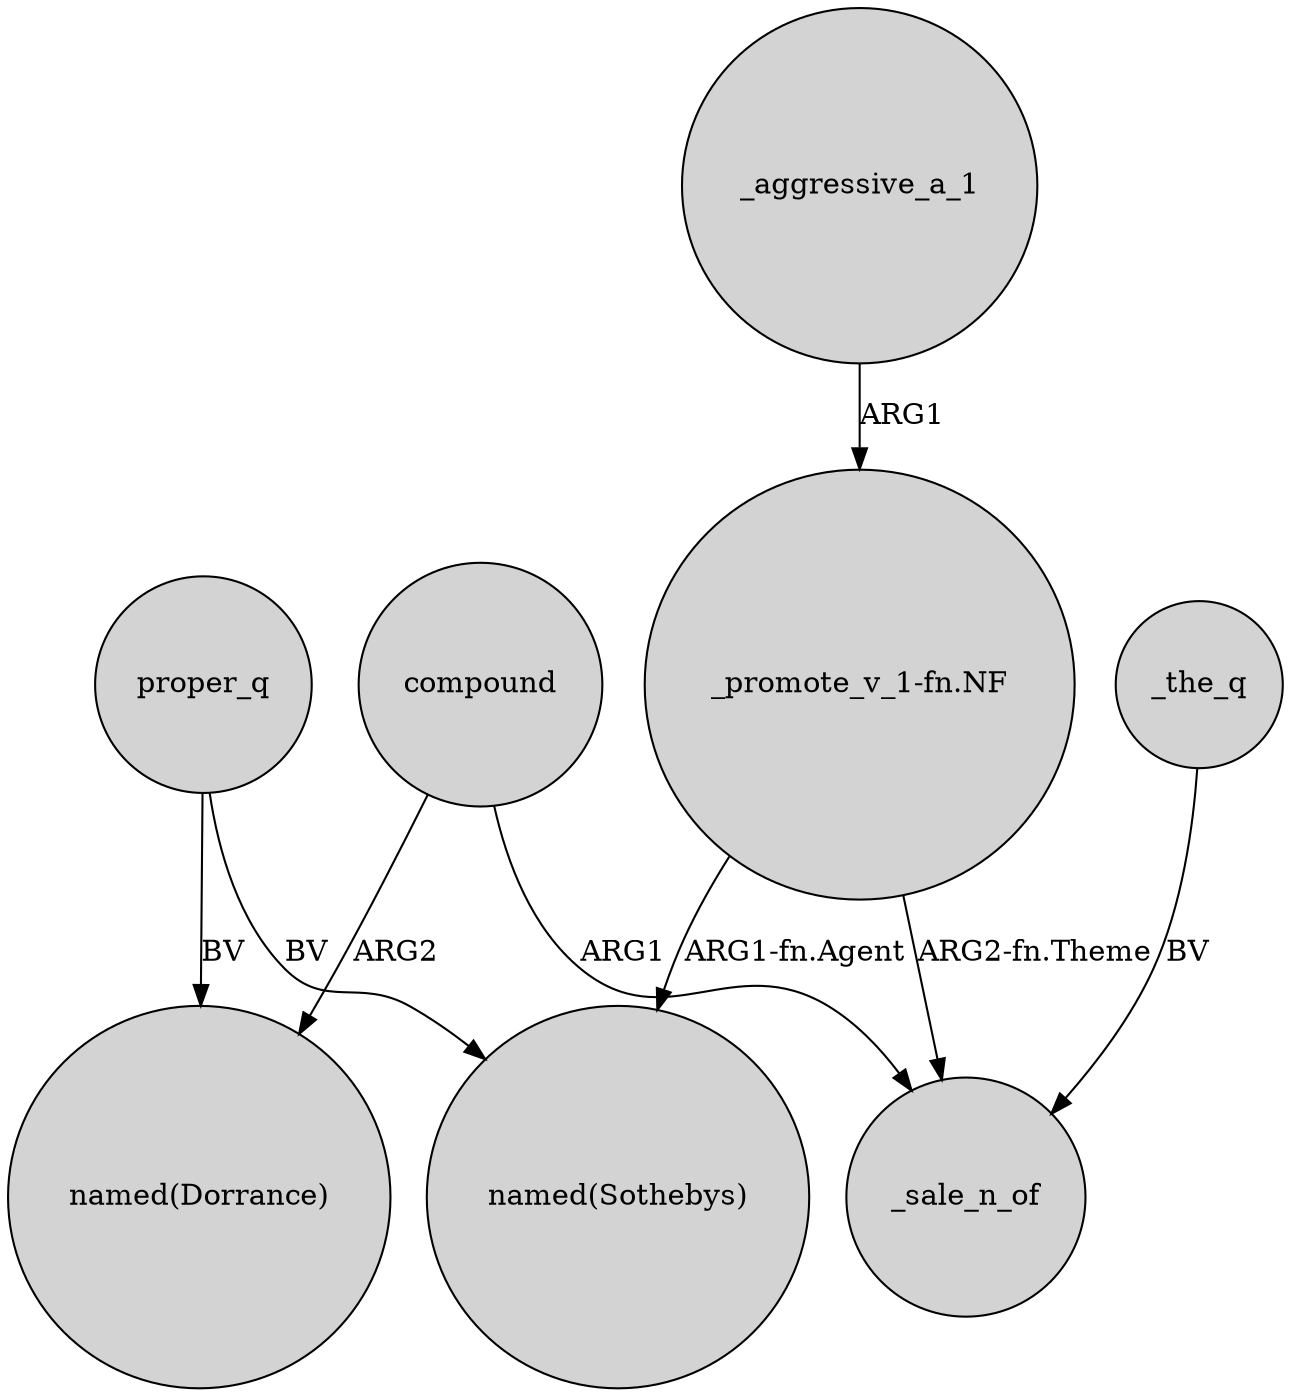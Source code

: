 digraph {
	node [shape=circle style=filled]
	compound -> "named(Dorrance)" [label=ARG2]
	_the_q -> _sale_n_of [label=BV]
	proper_q -> "named(Sothebys)" [label=BV]
	_aggressive_a_1 -> "_promote_v_1-fn.NF" [label=ARG1]
	"_promote_v_1-fn.NF" -> "named(Sothebys)" [label="ARG1-fn.Agent"]
	"_promote_v_1-fn.NF" -> _sale_n_of [label="ARG2-fn.Theme"]
	proper_q -> "named(Dorrance)" [label=BV]
	compound -> _sale_n_of [label=ARG1]
}
